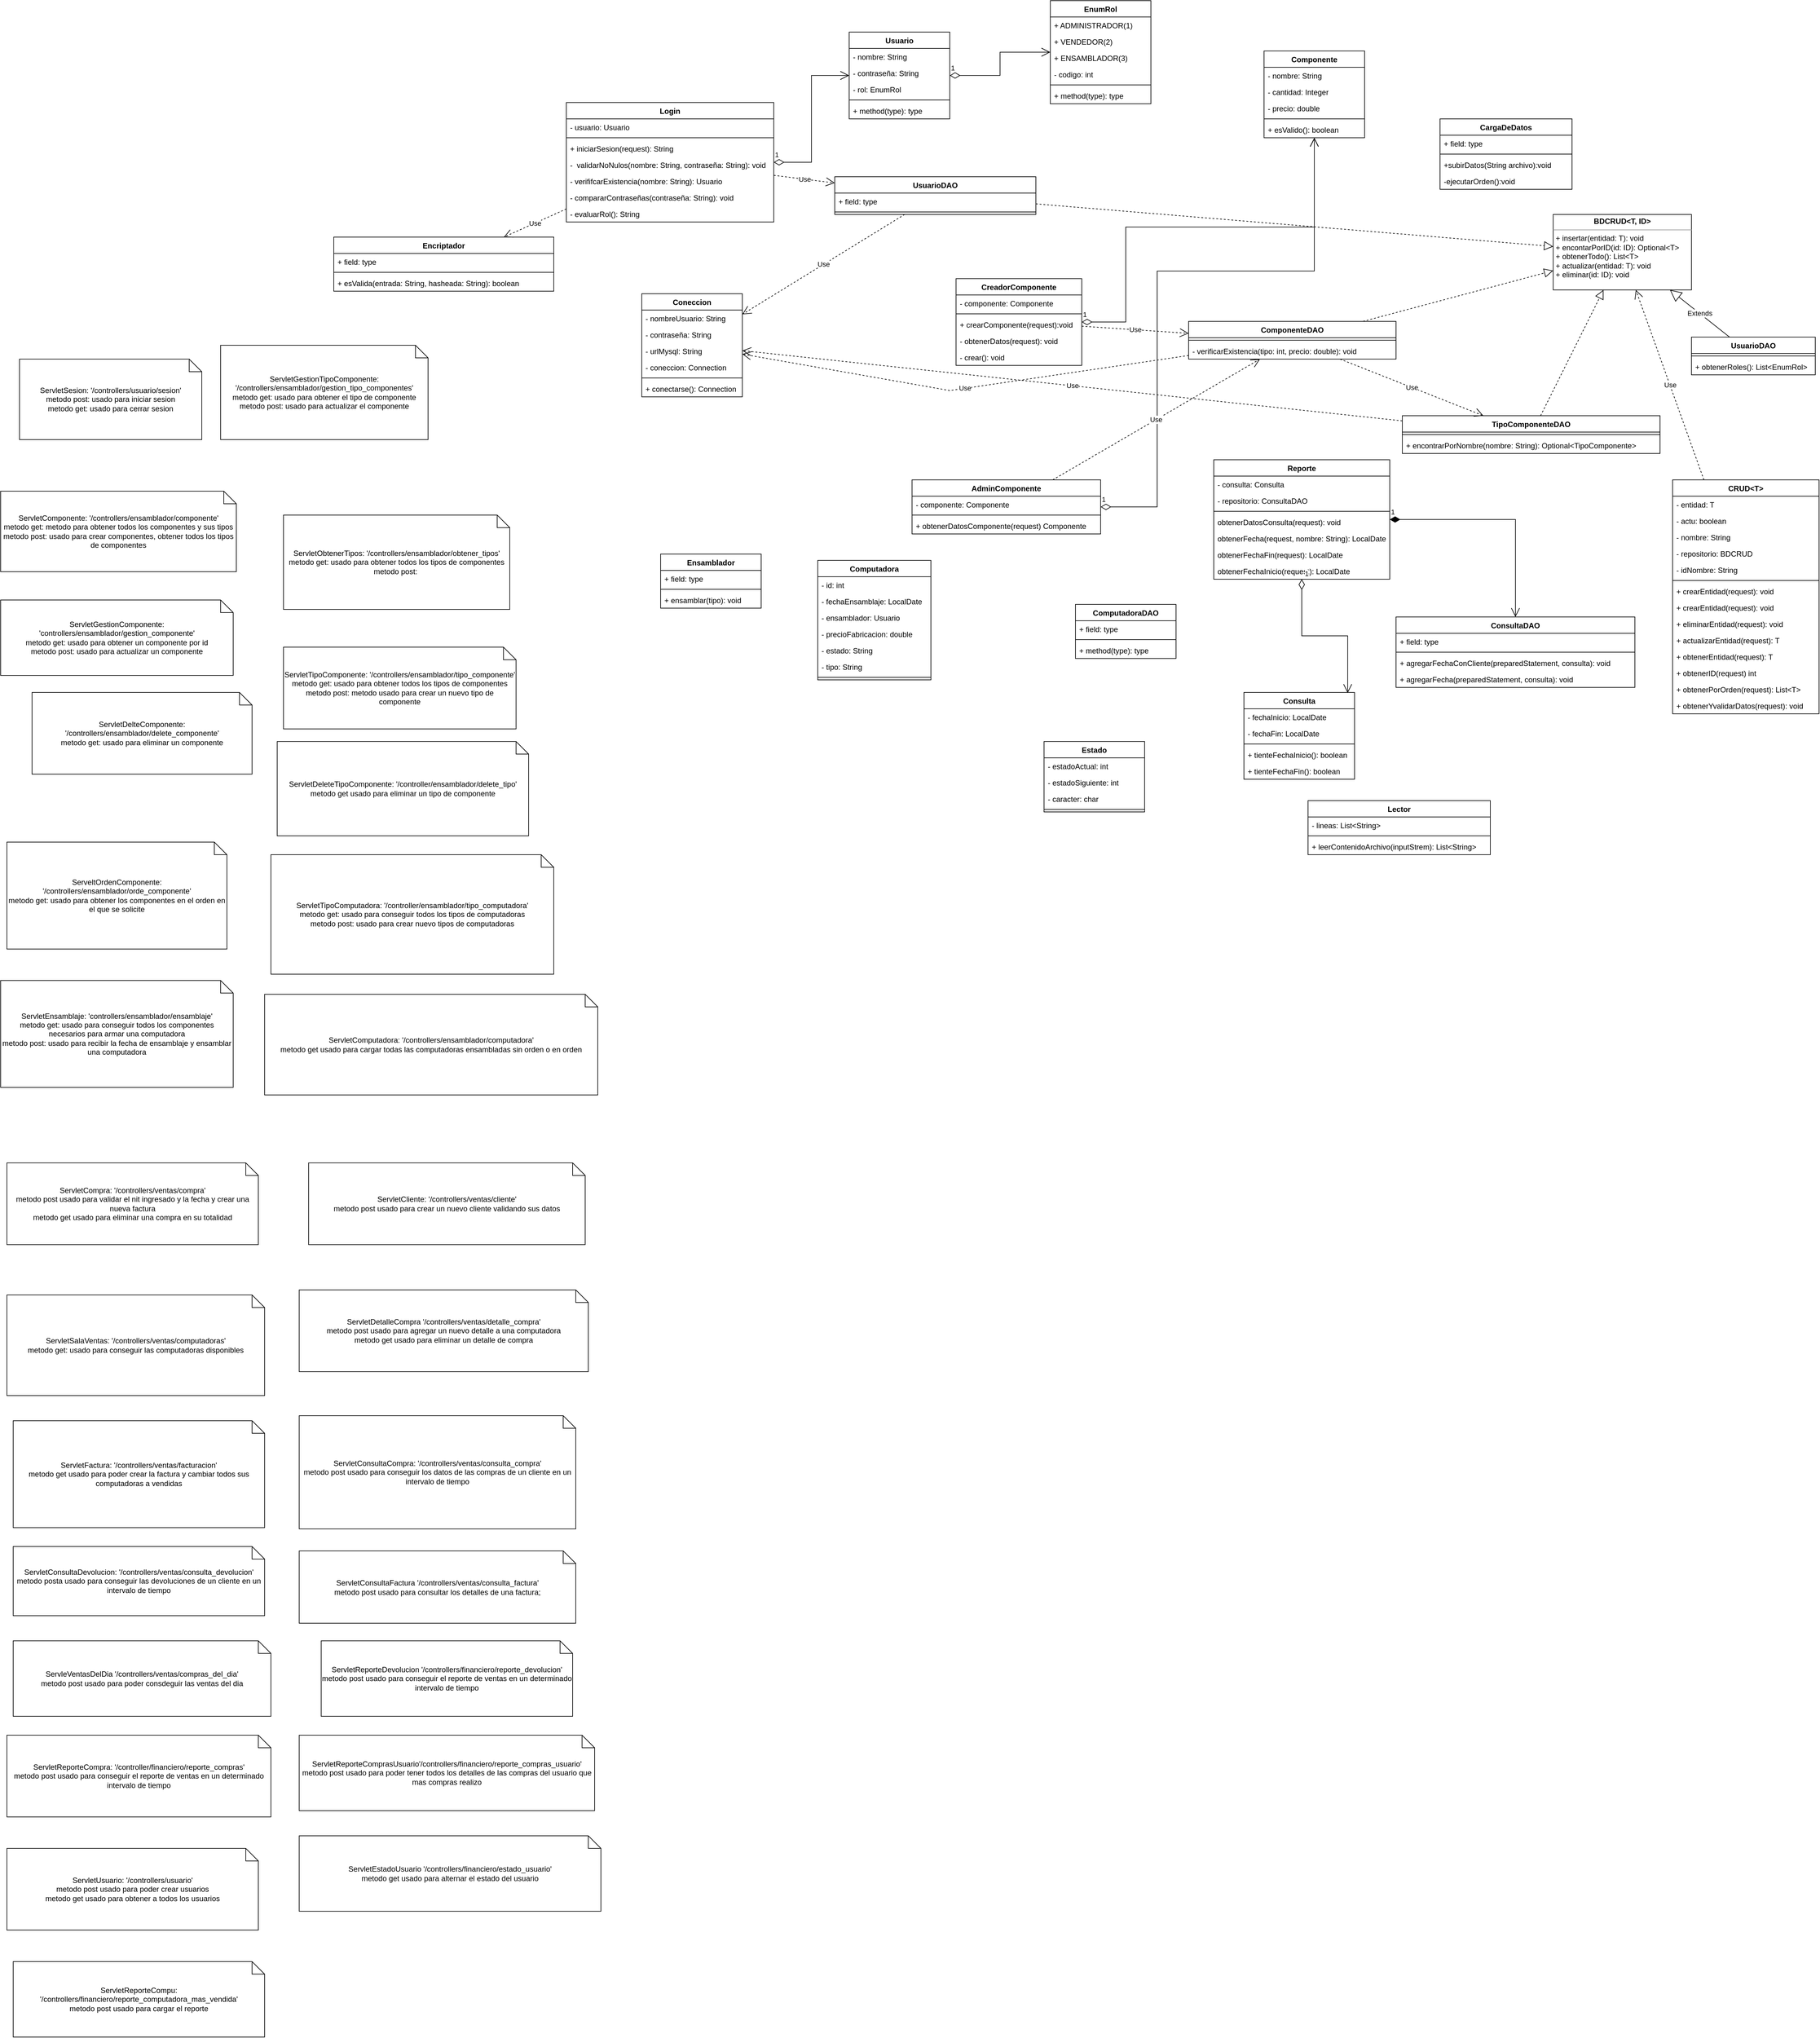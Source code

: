 <mxfile version="21.2.8" type="device">
  <diagram name="Página-1" id="rKhPCahDfmaujx9hU73u">
    <mxGraphModel dx="3876" dy="838" grid="1" gridSize="10" guides="1" tooltips="1" connect="1" arrows="1" fold="1" page="1" pageScale="1" pageWidth="827" pageHeight="1169" math="0" shadow="0">
      <root>
        <mxCell id="0" />
        <mxCell id="1" parent="0" />
        <mxCell id="RygKJM2ONQT6A-AW0maG-1" value="CargaDeDatos" style="swimlane;fontStyle=1;align=center;verticalAlign=top;childLayout=stackLayout;horizontal=1;startSize=26;horizontalStack=0;resizeParent=1;resizeParentMax=0;resizeLast=0;collapsible=1;marginBottom=0;whiteSpace=wrap;html=1;" parent="1" vertex="1">
          <mxGeometry x="550" y="238" width="210" height="112" as="geometry" />
        </mxCell>
        <mxCell id="RygKJM2ONQT6A-AW0maG-2" value="+ field: type" style="text;strokeColor=none;fillColor=none;align=left;verticalAlign=top;spacingLeft=4;spacingRight=4;overflow=hidden;rotatable=0;points=[[0,0.5],[1,0.5]];portConstraint=eastwest;whiteSpace=wrap;html=1;" parent="RygKJM2ONQT6A-AW0maG-1" vertex="1">
          <mxGeometry y="26" width="210" height="26" as="geometry" />
        </mxCell>
        <mxCell id="RygKJM2ONQT6A-AW0maG-3" value="" style="line;strokeWidth=1;fillColor=none;align=left;verticalAlign=middle;spacingTop=-1;spacingLeft=3;spacingRight=3;rotatable=0;labelPosition=right;points=[];portConstraint=eastwest;strokeColor=inherit;" parent="RygKJM2ONQT6A-AW0maG-1" vertex="1">
          <mxGeometry y="52" width="210" height="8" as="geometry" />
        </mxCell>
        <mxCell id="RygKJM2ONQT6A-AW0maG-4" value="+subirDatos(String archivo):void" style="text;strokeColor=none;fillColor=none;align=left;verticalAlign=top;spacingLeft=4;spacingRight=4;overflow=hidden;rotatable=0;points=[[0,0.5],[1,0.5]];portConstraint=eastwest;whiteSpace=wrap;html=1;" parent="RygKJM2ONQT6A-AW0maG-1" vertex="1">
          <mxGeometry y="60" width="210" height="26" as="geometry" />
        </mxCell>
        <mxCell id="RygKJM2ONQT6A-AW0maG-5" value="-ejecutarOrden():void" style="text;strokeColor=none;fillColor=none;align=left;verticalAlign=top;spacingLeft=4;spacingRight=4;overflow=hidden;rotatable=0;points=[[0,0.5],[1,0.5]];portConstraint=eastwest;whiteSpace=wrap;html=1;" parent="RygKJM2ONQT6A-AW0maG-1" vertex="1">
          <mxGeometry y="86" width="210" height="26" as="geometry" />
        </mxCell>
        <mxCell id="RygKJM2ONQT6A-AW0maG-6" value="ComponenteDAO" style="swimlane;fontStyle=1;align=center;verticalAlign=top;childLayout=stackLayout;horizontal=1;startSize=26;horizontalStack=0;resizeParent=1;resizeParentMax=0;resizeLast=0;collapsible=1;marginBottom=0;whiteSpace=wrap;html=1;" parent="1" vertex="1">
          <mxGeometry x="150" y="560" width="330" height="60" as="geometry" />
        </mxCell>
        <mxCell id="RygKJM2ONQT6A-AW0maG-8" value="" style="line;strokeWidth=1;fillColor=none;align=left;verticalAlign=middle;spacingTop=-1;spacingLeft=3;spacingRight=3;rotatable=0;labelPosition=right;points=[];portConstraint=eastwest;strokeColor=inherit;" parent="RygKJM2ONQT6A-AW0maG-6" vertex="1">
          <mxGeometry y="26" width="330" height="8" as="geometry" />
        </mxCell>
        <mxCell id="ORG10X652-MQ9dzHx9Xk-4" value="- verificarExistencia(tipo: int, precio: double): void" style="text;strokeColor=none;fillColor=none;align=left;verticalAlign=top;spacingLeft=4;spacingRight=4;overflow=hidden;rotatable=0;points=[[0,0.5],[1,0.5]];portConstraint=eastwest;whiteSpace=wrap;html=1;" parent="RygKJM2ONQT6A-AW0maG-6" vertex="1">
          <mxGeometry y="34" width="330" height="26" as="geometry" />
        </mxCell>
        <mxCell id="Tpx_iHNDTK_f0vlI3jWG-1" value="Login" style="swimlane;fontStyle=1;align=center;verticalAlign=top;childLayout=stackLayout;horizontal=1;startSize=26;horizontalStack=0;resizeParent=1;resizeParentMax=0;resizeLast=0;collapsible=1;marginBottom=0;whiteSpace=wrap;html=1;" parent="1" vertex="1">
          <mxGeometry x="-840" y="212" width="330" height="190" as="geometry" />
        </mxCell>
        <mxCell id="Tpx_iHNDTK_f0vlI3jWG-2" value="- usuario: Usuario" style="text;strokeColor=none;fillColor=none;align=left;verticalAlign=top;spacingLeft=4;spacingRight=4;overflow=hidden;rotatable=0;points=[[0,0.5],[1,0.5]];portConstraint=eastwest;whiteSpace=wrap;html=1;" parent="Tpx_iHNDTK_f0vlI3jWG-1" vertex="1">
          <mxGeometry y="26" width="330" height="26" as="geometry" />
        </mxCell>
        <mxCell id="Tpx_iHNDTK_f0vlI3jWG-3" value="" style="line;strokeWidth=1;fillColor=none;align=left;verticalAlign=middle;spacingTop=-1;spacingLeft=3;spacingRight=3;rotatable=0;labelPosition=right;points=[];portConstraint=eastwest;strokeColor=inherit;" parent="Tpx_iHNDTK_f0vlI3jWG-1" vertex="1">
          <mxGeometry y="52" width="330" height="8" as="geometry" />
        </mxCell>
        <mxCell id="Tpx_iHNDTK_f0vlI3jWG-4" value="+ iniciarSesion(request): String" style="text;strokeColor=none;fillColor=none;align=left;verticalAlign=top;spacingLeft=4;spacingRight=4;overflow=hidden;rotatable=0;points=[[0,0.5],[1,0.5]];portConstraint=eastwest;whiteSpace=wrap;html=1;" parent="Tpx_iHNDTK_f0vlI3jWG-1" vertex="1">
          <mxGeometry y="60" width="330" height="26" as="geometry" />
        </mxCell>
        <mxCell id="Tpx_iHNDTK_f0vlI3jWG-7" value="-&amp;nbsp; validarNoNulos(nombre: String, contraseña: String): void" style="text;strokeColor=none;fillColor=none;align=left;verticalAlign=top;spacingLeft=4;spacingRight=4;overflow=hidden;rotatable=0;points=[[0,0.5],[1,0.5]];portConstraint=eastwest;whiteSpace=wrap;html=1;" parent="Tpx_iHNDTK_f0vlI3jWG-1" vertex="1">
          <mxGeometry y="86" width="330" height="26" as="geometry" />
        </mxCell>
        <mxCell id="Tpx_iHNDTK_f0vlI3jWG-8" value="- verififcarExistencia(nombre: String): Usuario" style="text;strokeColor=none;fillColor=none;align=left;verticalAlign=top;spacingLeft=4;spacingRight=4;overflow=hidden;rotatable=0;points=[[0,0.5],[1,0.5]];portConstraint=eastwest;whiteSpace=wrap;html=1;" parent="Tpx_iHNDTK_f0vlI3jWG-1" vertex="1">
          <mxGeometry y="112" width="330" height="26" as="geometry" />
        </mxCell>
        <mxCell id="Tpx_iHNDTK_f0vlI3jWG-14" value="- compararContraseñas(contraseña: String): void" style="text;strokeColor=none;fillColor=none;align=left;verticalAlign=top;spacingLeft=4;spacingRight=4;overflow=hidden;rotatable=0;points=[[0,0.5],[1,0.5]];portConstraint=eastwest;whiteSpace=wrap;html=1;" parent="Tpx_iHNDTK_f0vlI3jWG-1" vertex="1">
          <mxGeometry y="138" width="330" height="26" as="geometry" />
        </mxCell>
        <mxCell id="9nGSSo5ZXdo5B9ZdRIKF-7" value="- evaluarRol(): String" style="text;strokeColor=none;fillColor=none;align=left;verticalAlign=top;spacingLeft=4;spacingRight=4;overflow=hidden;rotatable=0;points=[[0,0.5],[1,0.5]];portConstraint=eastwest;whiteSpace=wrap;html=1;" parent="Tpx_iHNDTK_f0vlI3jWG-1" vertex="1">
          <mxGeometry y="164" width="330" height="26" as="geometry" />
        </mxCell>
        <mxCell id="Tpx_iHNDTK_f0vlI3jWG-9" value="Usuario" style="swimlane;fontStyle=1;align=center;verticalAlign=top;childLayout=stackLayout;horizontal=1;startSize=26;horizontalStack=0;resizeParent=1;resizeParentMax=0;resizeLast=0;collapsible=1;marginBottom=0;whiteSpace=wrap;html=1;" parent="1" vertex="1">
          <mxGeometry x="-390" y="100" width="160" height="138" as="geometry" />
        </mxCell>
        <mxCell id="Tpx_iHNDTK_f0vlI3jWG-10" value="- nombre: String" style="text;strokeColor=none;fillColor=none;align=left;verticalAlign=top;spacingLeft=4;spacingRight=4;overflow=hidden;rotatable=0;points=[[0,0.5],[1,0.5]];portConstraint=eastwest;whiteSpace=wrap;html=1;" parent="Tpx_iHNDTK_f0vlI3jWG-9" vertex="1">
          <mxGeometry y="26" width="160" height="26" as="geometry" />
        </mxCell>
        <mxCell id="Tpx_iHNDTK_f0vlI3jWG-13" value="- contraseña: String" style="text;strokeColor=none;fillColor=none;align=left;verticalAlign=top;spacingLeft=4;spacingRight=4;overflow=hidden;rotatable=0;points=[[0,0.5],[1,0.5]];portConstraint=eastwest;whiteSpace=wrap;html=1;" parent="Tpx_iHNDTK_f0vlI3jWG-9" vertex="1">
          <mxGeometry y="52" width="160" height="26" as="geometry" />
        </mxCell>
        <mxCell id="7xkUZdUAjqEjvI4OiwNe-27" value="- rol: EnumRol" style="text;strokeColor=none;fillColor=none;align=left;verticalAlign=top;spacingLeft=4;spacingRight=4;overflow=hidden;rotatable=0;points=[[0,0.5],[1,0.5]];portConstraint=eastwest;whiteSpace=wrap;html=1;" parent="Tpx_iHNDTK_f0vlI3jWG-9" vertex="1">
          <mxGeometry y="78" width="160" height="26" as="geometry" />
        </mxCell>
        <mxCell id="Tpx_iHNDTK_f0vlI3jWG-11" value="" style="line;strokeWidth=1;fillColor=none;align=left;verticalAlign=middle;spacingTop=-1;spacingLeft=3;spacingRight=3;rotatable=0;labelPosition=right;points=[];portConstraint=eastwest;strokeColor=inherit;" parent="Tpx_iHNDTK_f0vlI3jWG-9" vertex="1">
          <mxGeometry y="104" width="160" height="8" as="geometry" />
        </mxCell>
        <mxCell id="Tpx_iHNDTK_f0vlI3jWG-12" value="+ method(type): type" style="text;strokeColor=none;fillColor=none;align=left;verticalAlign=top;spacingLeft=4;spacingRight=4;overflow=hidden;rotatable=0;points=[[0,0.5],[1,0.5]];portConstraint=eastwest;whiteSpace=wrap;html=1;" parent="Tpx_iHNDTK_f0vlI3jWG-9" vertex="1">
          <mxGeometry y="112" width="160" height="26" as="geometry" />
        </mxCell>
        <mxCell id="Tpx_iHNDTK_f0vlI3jWG-15" value="Coneccion" style="swimlane;fontStyle=1;align=center;verticalAlign=top;childLayout=stackLayout;horizontal=1;startSize=26;horizontalStack=0;resizeParent=1;resizeParentMax=0;resizeLast=0;collapsible=1;marginBottom=0;whiteSpace=wrap;html=1;" parent="1" vertex="1">
          <mxGeometry x="-720" y="516" width="160" height="164" as="geometry" />
        </mxCell>
        <mxCell id="Tpx_iHNDTK_f0vlI3jWG-16" value="- nombreUsuario: String" style="text;strokeColor=none;fillColor=none;align=left;verticalAlign=top;spacingLeft=4;spacingRight=4;overflow=hidden;rotatable=0;points=[[0,0.5],[1,0.5]];portConstraint=eastwest;whiteSpace=wrap;html=1;" parent="Tpx_iHNDTK_f0vlI3jWG-15" vertex="1">
          <mxGeometry y="26" width="160" height="26" as="geometry" />
        </mxCell>
        <mxCell id="Tpx_iHNDTK_f0vlI3jWG-19" value="- contraseña: String" style="text;strokeColor=none;fillColor=none;align=left;verticalAlign=top;spacingLeft=4;spacingRight=4;overflow=hidden;rotatable=0;points=[[0,0.5],[1,0.5]];portConstraint=eastwest;whiteSpace=wrap;html=1;" parent="Tpx_iHNDTK_f0vlI3jWG-15" vertex="1">
          <mxGeometry y="52" width="160" height="26" as="geometry" />
        </mxCell>
        <mxCell id="Tpx_iHNDTK_f0vlI3jWG-20" value="- urlMysql: String" style="text;strokeColor=none;fillColor=none;align=left;verticalAlign=top;spacingLeft=4;spacingRight=4;overflow=hidden;rotatable=0;points=[[0,0.5],[1,0.5]];portConstraint=eastwest;whiteSpace=wrap;html=1;" parent="Tpx_iHNDTK_f0vlI3jWG-15" vertex="1">
          <mxGeometry y="78" width="160" height="26" as="geometry" />
        </mxCell>
        <mxCell id="9nGSSo5ZXdo5B9ZdRIKF-1" value="- coneccion: Connection" style="text;strokeColor=none;fillColor=none;align=left;verticalAlign=top;spacingLeft=4;spacingRight=4;overflow=hidden;rotatable=0;points=[[0,0.5],[1,0.5]];portConstraint=eastwest;whiteSpace=wrap;html=1;" parent="Tpx_iHNDTK_f0vlI3jWG-15" vertex="1">
          <mxGeometry y="104" width="160" height="26" as="geometry" />
        </mxCell>
        <mxCell id="Tpx_iHNDTK_f0vlI3jWG-17" value="" style="line;strokeWidth=1;fillColor=none;align=left;verticalAlign=middle;spacingTop=-1;spacingLeft=3;spacingRight=3;rotatable=0;labelPosition=right;points=[];portConstraint=eastwest;strokeColor=inherit;" parent="Tpx_iHNDTK_f0vlI3jWG-15" vertex="1">
          <mxGeometry y="130" width="160" height="8" as="geometry" />
        </mxCell>
        <mxCell id="Tpx_iHNDTK_f0vlI3jWG-18" value="+ conectarse(): Connection" style="text;strokeColor=none;fillColor=none;align=left;verticalAlign=top;spacingLeft=4;spacingRight=4;overflow=hidden;rotatable=0;points=[[0,0.5],[1,0.5]];portConstraint=eastwest;whiteSpace=wrap;html=1;" parent="Tpx_iHNDTK_f0vlI3jWG-15" vertex="1">
          <mxGeometry y="138" width="160" height="26" as="geometry" />
        </mxCell>
        <mxCell id="Tpx_iHNDTK_f0vlI3jWG-21" value="1" style="endArrow=open;html=1;endSize=12;startArrow=diamondThin;startSize=14;startFill=0;edgeStyle=orthogonalEdgeStyle;align=left;verticalAlign=bottom;rounded=0;" parent="1" source="Tpx_iHNDTK_f0vlI3jWG-1" target="Tpx_iHNDTK_f0vlI3jWG-9" edge="1">
          <mxGeometry x="-1" y="3" relative="1" as="geometry">
            <mxPoint x="-240" y="390" as="sourcePoint" />
            <mxPoint x="-80" y="390" as="targetPoint" />
          </mxGeometry>
        </mxCell>
        <mxCell id="Tpx_iHNDTK_f0vlI3jWG-22" value="Use" style="endArrow=open;endSize=12;dashed=1;html=1;rounded=0;" parent="1" source="7xkUZdUAjqEjvI4OiwNe-40" target="Tpx_iHNDTK_f0vlI3jWG-15" edge="1">
          <mxGeometry width="160" relative="1" as="geometry">
            <mxPoint x="-240" y="390" as="sourcePoint" />
            <mxPoint x="-80" y="390" as="targetPoint" />
          </mxGeometry>
        </mxCell>
        <mxCell id="Tpx_iHNDTK_f0vlI3jWG-23" value="Componente" style="swimlane;fontStyle=1;align=center;verticalAlign=top;childLayout=stackLayout;horizontal=1;startSize=26;horizontalStack=0;resizeParent=1;resizeParentMax=0;resizeLast=0;collapsible=1;marginBottom=0;whiteSpace=wrap;html=1;" parent="1" vertex="1">
          <mxGeometry x="270" y="130" width="160" height="138" as="geometry" />
        </mxCell>
        <mxCell id="Tpx_iHNDTK_f0vlI3jWG-24" value="- nombre: String" style="text;strokeColor=none;fillColor=none;align=left;verticalAlign=top;spacingLeft=4;spacingRight=4;overflow=hidden;rotatable=0;points=[[0,0.5],[1,0.5]];portConstraint=eastwest;whiteSpace=wrap;html=1;" parent="Tpx_iHNDTK_f0vlI3jWG-23" vertex="1">
          <mxGeometry y="26" width="160" height="26" as="geometry" />
        </mxCell>
        <mxCell id="Tpx_iHNDTK_f0vlI3jWG-27" value="- cantidad: Integer" style="text;strokeColor=none;fillColor=none;align=left;verticalAlign=top;spacingLeft=4;spacingRight=4;overflow=hidden;rotatable=0;points=[[0,0.5],[1,0.5]];portConstraint=eastwest;whiteSpace=wrap;html=1;" parent="Tpx_iHNDTK_f0vlI3jWG-23" vertex="1">
          <mxGeometry y="52" width="160" height="26" as="geometry" />
        </mxCell>
        <mxCell id="Tpx_iHNDTK_f0vlI3jWG-28" value="- precio: double" style="text;strokeColor=none;fillColor=none;align=left;verticalAlign=top;spacingLeft=4;spacingRight=4;overflow=hidden;rotatable=0;points=[[0,0.5],[1,0.5]];portConstraint=eastwest;whiteSpace=wrap;html=1;" parent="Tpx_iHNDTK_f0vlI3jWG-23" vertex="1">
          <mxGeometry y="78" width="160" height="26" as="geometry" />
        </mxCell>
        <mxCell id="Tpx_iHNDTK_f0vlI3jWG-25" value="" style="line;strokeWidth=1;fillColor=none;align=left;verticalAlign=middle;spacingTop=-1;spacingLeft=3;spacingRight=3;rotatable=0;labelPosition=right;points=[];portConstraint=eastwest;strokeColor=inherit;" parent="Tpx_iHNDTK_f0vlI3jWG-23" vertex="1">
          <mxGeometry y="104" width="160" height="8" as="geometry" />
        </mxCell>
        <mxCell id="Tpx_iHNDTK_f0vlI3jWG-26" value="+ esValido(): boolean" style="text;strokeColor=none;fillColor=none;align=left;verticalAlign=top;spacingLeft=4;spacingRight=4;overflow=hidden;rotatable=0;points=[[0,0.5],[1,0.5]];portConstraint=eastwest;whiteSpace=wrap;html=1;" parent="Tpx_iHNDTK_f0vlI3jWG-23" vertex="1">
          <mxGeometry y="112" width="160" height="26" as="geometry" />
        </mxCell>
        <mxCell id="Tpx_iHNDTK_f0vlI3jWG-34" value="CreadorComponente" style="swimlane;fontStyle=1;align=center;verticalAlign=top;childLayout=stackLayout;horizontal=1;startSize=26;horizontalStack=0;resizeParent=1;resizeParentMax=0;resizeLast=0;collapsible=1;marginBottom=0;whiteSpace=wrap;html=1;" parent="1" vertex="1">
          <mxGeometry x="-220" y="492" width="200" height="138" as="geometry" />
        </mxCell>
        <mxCell id="Tpx_iHNDTK_f0vlI3jWG-35" value="- componente: Componente" style="text;strokeColor=none;fillColor=none;align=left;verticalAlign=top;spacingLeft=4;spacingRight=4;overflow=hidden;rotatable=0;points=[[0,0.5],[1,0.5]];portConstraint=eastwest;whiteSpace=wrap;html=1;" parent="Tpx_iHNDTK_f0vlI3jWG-34" vertex="1">
          <mxGeometry y="26" width="200" height="26" as="geometry" />
        </mxCell>
        <mxCell id="Tpx_iHNDTK_f0vlI3jWG-36" value="" style="line;strokeWidth=1;fillColor=none;align=left;verticalAlign=middle;spacingTop=-1;spacingLeft=3;spacingRight=3;rotatable=0;labelPosition=right;points=[];portConstraint=eastwest;strokeColor=inherit;" parent="Tpx_iHNDTK_f0vlI3jWG-34" vertex="1">
          <mxGeometry y="52" width="200" height="8" as="geometry" />
        </mxCell>
        <mxCell id="Tpx_iHNDTK_f0vlI3jWG-37" value="+ crearComponente(request):void" style="text;strokeColor=none;fillColor=none;align=left;verticalAlign=top;spacingLeft=4;spacingRight=4;overflow=hidden;rotatable=0;points=[[0,0.5],[1,0.5]];portConstraint=eastwest;whiteSpace=wrap;html=1;" parent="Tpx_iHNDTK_f0vlI3jWG-34" vertex="1">
          <mxGeometry y="60" width="200" height="26" as="geometry" />
        </mxCell>
        <mxCell id="7xkUZdUAjqEjvI4OiwNe-1" value="- obtenerDatos(request): void" style="text;strokeColor=none;fillColor=none;align=left;verticalAlign=top;spacingLeft=4;spacingRight=4;overflow=hidden;rotatable=0;points=[[0,0.5],[1,0.5]];portConstraint=eastwest;whiteSpace=wrap;html=1;" parent="Tpx_iHNDTK_f0vlI3jWG-34" vertex="1">
          <mxGeometry y="86" width="200" height="26" as="geometry" />
        </mxCell>
        <mxCell id="7xkUZdUAjqEjvI4OiwNe-2" value="- crear(): void" style="text;strokeColor=none;fillColor=none;align=left;verticalAlign=top;spacingLeft=4;spacingRight=4;overflow=hidden;rotatable=0;points=[[0,0.5],[1,0.5]];portConstraint=eastwest;whiteSpace=wrap;html=1;" parent="Tpx_iHNDTK_f0vlI3jWG-34" vertex="1">
          <mxGeometry y="112" width="200" height="26" as="geometry" />
        </mxCell>
        <mxCell id="7xkUZdUAjqEjvI4OiwNe-5" value="Ensamblador" style="swimlane;fontStyle=1;align=center;verticalAlign=top;childLayout=stackLayout;horizontal=1;startSize=26;horizontalStack=0;resizeParent=1;resizeParentMax=0;resizeLast=0;collapsible=1;marginBottom=0;whiteSpace=wrap;html=1;" parent="1" vertex="1">
          <mxGeometry x="-690" y="930" width="160" height="86" as="geometry" />
        </mxCell>
        <mxCell id="7xkUZdUAjqEjvI4OiwNe-6" value="+ field: type" style="text;strokeColor=none;fillColor=none;align=left;verticalAlign=top;spacingLeft=4;spacingRight=4;overflow=hidden;rotatable=0;points=[[0,0.5],[1,0.5]];portConstraint=eastwest;whiteSpace=wrap;html=1;" parent="7xkUZdUAjqEjvI4OiwNe-5" vertex="1">
          <mxGeometry y="26" width="160" height="26" as="geometry" />
        </mxCell>
        <mxCell id="7xkUZdUAjqEjvI4OiwNe-7" value="" style="line;strokeWidth=1;fillColor=none;align=left;verticalAlign=middle;spacingTop=-1;spacingLeft=3;spacingRight=3;rotatable=0;labelPosition=right;points=[];portConstraint=eastwest;strokeColor=inherit;" parent="7xkUZdUAjqEjvI4OiwNe-5" vertex="1">
          <mxGeometry y="52" width="160" height="8" as="geometry" />
        </mxCell>
        <mxCell id="7xkUZdUAjqEjvI4OiwNe-8" value="+ ensamblar(tipo): void" style="text;strokeColor=none;fillColor=none;align=left;verticalAlign=top;spacingLeft=4;spacingRight=4;overflow=hidden;rotatable=0;points=[[0,0.5],[1,0.5]];portConstraint=eastwest;whiteSpace=wrap;html=1;" parent="7xkUZdUAjqEjvI4OiwNe-5" vertex="1">
          <mxGeometry y="60" width="160" height="26" as="geometry" />
        </mxCell>
        <mxCell id="7xkUZdUAjqEjvI4OiwNe-9" value="ComputadoraDAO" style="swimlane;fontStyle=1;align=center;verticalAlign=top;childLayout=stackLayout;horizontal=1;startSize=26;horizontalStack=0;resizeParent=1;resizeParentMax=0;resizeLast=0;collapsible=1;marginBottom=0;whiteSpace=wrap;html=1;" parent="1" vertex="1">
          <mxGeometry x="-30" y="1010" width="160" height="86" as="geometry" />
        </mxCell>
        <mxCell id="7xkUZdUAjqEjvI4OiwNe-10" value="+ field: type" style="text;strokeColor=none;fillColor=none;align=left;verticalAlign=top;spacingLeft=4;spacingRight=4;overflow=hidden;rotatable=0;points=[[0,0.5],[1,0.5]];portConstraint=eastwest;whiteSpace=wrap;html=1;" parent="7xkUZdUAjqEjvI4OiwNe-9" vertex="1">
          <mxGeometry y="26" width="160" height="26" as="geometry" />
        </mxCell>
        <mxCell id="7xkUZdUAjqEjvI4OiwNe-11" value="" style="line;strokeWidth=1;fillColor=none;align=left;verticalAlign=middle;spacingTop=-1;spacingLeft=3;spacingRight=3;rotatable=0;labelPosition=right;points=[];portConstraint=eastwest;strokeColor=inherit;" parent="7xkUZdUAjqEjvI4OiwNe-9" vertex="1">
          <mxGeometry y="52" width="160" height="8" as="geometry" />
        </mxCell>
        <mxCell id="7xkUZdUAjqEjvI4OiwNe-12" value="+ method(type): type" style="text;strokeColor=none;fillColor=none;align=left;verticalAlign=top;spacingLeft=4;spacingRight=4;overflow=hidden;rotatable=0;points=[[0,0.5],[1,0.5]];portConstraint=eastwest;whiteSpace=wrap;html=1;" parent="7xkUZdUAjqEjvI4OiwNe-9" vertex="1">
          <mxGeometry y="60" width="160" height="26" as="geometry" />
        </mxCell>
        <mxCell id="7xkUZdUAjqEjvI4OiwNe-17" value="Consulta" style="swimlane;fontStyle=1;align=center;verticalAlign=top;childLayout=stackLayout;horizontal=1;startSize=26;horizontalStack=0;resizeParent=1;resizeParentMax=0;resizeLast=0;collapsible=1;marginBottom=0;whiteSpace=wrap;html=1;" parent="1" vertex="1">
          <mxGeometry x="238" y="1150" width="176" height="138" as="geometry" />
        </mxCell>
        <mxCell id="7xkUZdUAjqEjvI4OiwNe-18" value="- fechaInicio: LocalDate" style="text;strokeColor=none;fillColor=none;align=left;verticalAlign=top;spacingLeft=4;spacingRight=4;overflow=hidden;rotatable=0;points=[[0,0.5],[1,0.5]];portConstraint=eastwest;whiteSpace=wrap;html=1;" parent="7xkUZdUAjqEjvI4OiwNe-17" vertex="1">
          <mxGeometry y="26" width="176" height="26" as="geometry" />
        </mxCell>
        <mxCell id="SsOBZbvX90xvvSDaziKI-17" value="- fechaFin: LocalDate" style="text;strokeColor=none;fillColor=none;align=left;verticalAlign=top;spacingLeft=4;spacingRight=4;overflow=hidden;rotatable=0;points=[[0,0.5],[1,0.5]];portConstraint=eastwest;whiteSpace=wrap;html=1;" vertex="1" parent="7xkUZdUAjqEjvI4OiwNe-17">
          <mxGeometry y="52" width="176" height="26" as="geometry" />
        </mxCell>
        <mxCell id="7xkUZdUAjqEjvI4OiwNe-19" value="" style="line;strokeWidth=1;fillColor=none;align=left;verticalAlign=middle;spacingTop=-1;spacingLeft=3;spacingRight=3;rotatable=0;labelPosition=right;points=[];portConstraint=eastwest;strokeColor=inherit;" parent="7xkUZdUAjqEjvI4OiwNe-17" vertex="1">
          <mxGeometry y="78" width="176" height="8" as="geometry" />
        </mxCell>
        <mxCell id="7xkUZdUAjqEjvI4OiwNe-20" value="+ tienteFechaInicio(): boolean" style="text;strokeColor=none;fillColor=none;align=left;verticalAlign=top;spacingLeft=4;spacingRight=4;overflow=hidden;rotatable=0;points=[[0,0.5],[1,0.5]];portConstraint=eastwest;whiteSpace=wrap;html=1;" parent="7xkUZdUAjqEjvI4OiwNe-17" vertex="1">
          <mxGeometry y="86" width="176" height="26" as="geometry" />
        </mxCell>
        <mxCell id="SsOBZbvX90xvvSDaziKI-18" value="+ tienteFechaFin(): boolean" style="text;strokeColor=none;fillColor=none;align=left;verticalAlign=top;spacingLeft=4;spacingRight=4;overflow=hidden;rotatable=0;points=[[0,0.5],[1,0.5]];portConstraint=eastwest;whiteSpace=wrap;html=1;" vertex="1" parent="7xkUZdUAjqEjvI4OiwNe-17">
          <mxGeometry y="112" width="176" height="26" as="geometry" />
        </mxCell>
        <mxCell id="7xkUZdUAjqEjvI4OiwNe-21" value="Computadora" style="swimlane;fontStyle=1;align=center;verticalAlign=top;childLayout=stackLayout;horizontal=1;startSize=26;horizontalStack=0;resizeParent=1;resizeParentMax=0;resizeLast=0;collapsible=1;marginBottom=0;whiteSpace=wrap;html=1;" parent="1" vertex="1">
          <mxGeometry x="-440" y="940" width="180" height="190" as="geometry" />
        </mxCell>
        <mxCell id="7xkUZdUAjqEjvI4OiwNe-22" value="- id: int" style="text;strokeColor=none;fillColor=none;align=left;verticalAlign=top;spacingLeft=4;spacingRight=4;overflow=hidden;rotatable=0;points=[[0,0.5],[1,0.5]];portConstraint=eastwest;whiteSpace=wrap;html=1;" parent="7xkUZdUAjqEjvI4OiwNe-21" vertex="1">
          <mxGeometry y="26" width="180" height="26" as="geometry" />
        </mxCell>
        <mxCell id="7xkUZdUAjqEjvI4OiwNe-25" value="- fechaEnsamblaje: LocalDate" style="text;strokeColor=none;fillColor=none;align=left;verticalAlign=top;spacingLeft=4;spacingRight=4;overflow=hidden;rotatable=0;points=[[0,0.5],[1,0.5]];portConstraint=eastwest;whiteSpace=wrap;html=1;" parent="7xkUZdUAjqEjvI4OiwNe-21" vertex="1">
          <mxGeometry y="52" width="180" height="26" as="geometry" />
        </mxCell>
        <mxCell id="7xkUZdUAjqEjvI4OiwNe-28" value="- ensamblador: Usuario" style="text;strokeColor=none;fillColor=none;align=left;verticalAlign=top;spacingLeft=4;spacingRight=4;overflow=hidden;rotatable=0;points=[[0,0.5],[1,0.5]];portConstraint=eastwest;whiteSpace=wrap;html=1;" parent="7xkUZdUAjqEjvI4OiwNe-21" vertex="1">
          <mxGeometry y="78" width="180" height="26" as="geometry" />
        </mxCell>
        <mxCell id="7xkUZdUAjqEjvI4OiwNe-26" value="- precioFabricacion: double" style="text;strokeColor=none;fillColor=none;align=left;verticalAlign=top;spacingLeft=4;spacingRight=4;overflow=hidden;rotatable=0;points=[[0,0.5],[1,0.5]];portConstraint=eastwest;whiteSpace=wrap;html=1;" parent="7xkUZdUAjqEjvI4OiwNe-21" vertex="1">
          <mxGeometry y="104" width="180" height="26" as="geometry" />
        </mxCell>
        <mxCell id="7xkUZdUAjqEjvI4OiwNe-29" value="- estado: String" style="text;strokeColor=none;fillColor=none;align=left;verticalAlign=top;spacingLeft=4;spacingRight=4;overflow=hidden;rotatable=0;points=[[0,0.5],[1,0.5]];portConstraint=eastwest;whiteSpace=wrap;html=1;" parent="7xkUZdUAjqEjvI4OiwNe-21" vertex="1">
          <mxGeometry y="130" width="180" height="26" as="geometry" />
        </mxCell>
        <mxCell id="7xkUZdUAjqEjvI4OiwNe-30" value="- tipo: String" style="text;strokeColor=none;fillColor=none;align=left;verticalAlign=top;spacingLeft=4;spacingRight=4;overflow=hidden;rotatable=0;points=[[0,0.5],[1,0.5]];portConstraint=eastwest;whiteSpace=wrap;html=1;" parent="7xkUZdUAjqEjvI4OiwNe-21" vertex="1">
          <mxGeometry y="156" width="180" height="26" as="geometry" />
        </mxCell>
        <mxCell id="7xkUZdUAjqEjvI4OiwNe-23" value="" style="line;strokeWidth=1;fillColor=none;align=left;verticalAlign=middle;spacingTop=-1;spacingLeft=3;spacingRight=3;rotatable=0;labelPosition=right;points=[];portConstraint=eastwest;strokeColor=inherit;" parent="7xkUZdUAjqEjvI4OiwNe-21" vertex="1">
          <mxGeometry y="182" width="180" height="8" as="geometry" />
        </mxCell>
        <mxCell id="7xkUZdUAjqEjvI4OiwNe-31" value="EnumRol" style="swimlane;fontStyle=1;align=center;verticalAlign=top;childLayout=stackLayout;horizontal=1;startSize=26;horizontalStack=0;resizeParent=1;resizeParentMax=0;resizeLast=0;collapsible=1;marginBottom=0;whiteSpace=wrap;html=1;" parent="1" vertex="1">
          <mxGeometry x="-70" y="50" width="160" height="164" as="geometry" />
        </mxCell>
        <mxCell id="7xkUZdUAjqEjvI4OiwNe-32" value="+ ADMINISTRADOR(1)" style="text;strokeColor=none;fillColor=none;align=left;verticalAlign=top;spacingLeft=4;spacingRight=4;overflow=hidden;rotatable=0;points=[[0,0.5],[1,0.5]];portConstraint=eastwest;whiteSpace=wrap;html=1;" parent="7xkUZdUAjqEjvI4OiwNe-31" vertex="1">
          <mxGeometry y="26" width="160" height="26" as="geometry" />
        </mxCell>
        <mxCell id="7xkUZdUAjqEjvI4OiwNe-35" value="+ VENDEDOR(2)" style="text;strokeColor=none;fillColor=none;align=left;verticalAlign=top;spacingLeft=4;spacingRight=4;overflow=hidden;rotatable=0;points=[[0,0.5],[1,0.5]];portConstraint=eastwest;whiteSpace=wrap;html=1;" parent="7xkUZdUAjqEjvI4OiwNe-31" vertex="1">
          <mxGeometry y="52" width="160" height="26" as="geometry" />
        </mxCell>
        <mxCell id="7xkUZdUAjqEjvI4OiwNe-36" value="+ ENSAMBLADOR(3)" style="text;strokeColor=none;fillColor=none;align=left;verticalAlign=top;spacingLeft=4;spacingRight=4;overflow=hidden;rotatable=0;points=[[0,0.5],[1,0.5]];portConstraint=eastwest;whiteSpace=wrap;html=1;" parent="7xkUZdUAjqEjvI4OiwNe-31" vertex="1">
          <mxGeometry y="78" width="160" height="26" as="geometry" />
        </mxCell>
        <mxCell id="7xkUZdUAjqEjvI4OiwNe-37" value="- codigo: int" style="text;strokeColor=none;fillColor=none;align=left;verticalAlign=top;spacingLeft=4;spacingRight=4;overflow=hidden;rotatable=0;points=[[0,0.5],[1,0.5]];portConstraint=eastwest;whiteSpace=wrap;html=1;" parent="7xkUZdUAjqEjvI4OiwNe-31" vertex="1">
          <mxGeometry y="104" width="160" height="26" as="geometry" />
        </mxCell>
        <mxCell id="7xkUZdUAjqEjvI4OiwNe-33" value="" style="line;strokeWidth=1;fillColor=none;align=left;verticalAlign=middle;spacingTop=-1;spacingLeft=3;spacingRight=3;rotatable=0;labelPosition=right;points=[];portConstraint=eastwest;strokeColor=inherit;" parent="7xkUZdUAjqEjvI4OiwNe-31" vertex="1">
          <mxGeometry y="130" width="160" height="8" as="geometry" />
        </mxCell>
        <mxCell id="7xkUZdUAjqEjvI4OiwNe-34" value="+ method(type): type" style="text;strokeColor=none;fillColor=none;align=left;verticalAlign=top;spacingLeft=4;spacingRight=4;overflow=hidden;rotatable=0;points=[[0,0.5],[1,0.5]];portConstraint=eastwest;whiteSpace=wrap;html=1;" parent="7xkUZdUAjqEjvI4OiwNe-31" vertex="1">
          <mxGeometry y="138" width="160" height="26" as="geometry" />
        </mxCell>
        <mxCell id="7xkUZdUAjqEjvI4OiwNe-38" value="1" style="endArrow=open;html=1;endSize=12;startArrow=diamondThin;startSize=14;startFill=0;edgeStyle=orthogonalEdgeStyle;align=left;verticalAlign=bottom;rounded=0;" parent="1" source="Tpx_iHNDTK_f0vlI3jWG-9" target="7xkUZdUAjqEjvI4OiwNe-31" edge="1">
          <mxGeometry x="-1" y="3" relative="1" as="geometry">
            <mxPoint x="-310" y="340" as="sourcePoint" />
            <mxPoint x="-150" y="340" as="targetPoint" />
          </mxGeometry>
        </mxCell>
        <mxCell id="7xkUZdUAjqEjvI4OiwNe-40" value="UsuarioDAO" style="swimlane;fontStyle=1;align=center;verticalAlign=top;childLayout=stackLayout;horizontal=1;startSize=26;horizontalStack=0;resizeParent=1;resizeParentMax=0;resizeLast=0;collapsible=1;marginBottom=0;whiteSpace=wrap;html=1;" parent="1" vertex="1">
          <mxGeometry x="-413" y="330" width="320" height="60" as="geometry" />
        </mxCell>
        <mxCell id="7xkUZdUAjqEjvI4OiwNe-41" value="+ field: type" style="text;strokeColor=none;fillColor=none;align=left;verticalAlign=top;spacingLeft=4;spacingRight=4;overflow=hidden;rotatable=0;points=[[0,0.5],[1,0.5]];portConstraint=eastwest;whiteSpace=wrap;html=1;" parent="7xkUZdUAjqEjvI4OiwNe-40" vertex="1">
          <mxGeometry y="26" width="320" height="26" as="geometry" />
        </mxCell>
        <mxCell id="7xkUZdUAjqEjvI4OiwNe-42" value="" style="line;strokeWidth=1;fillColor=none;align=left;verticalAlign=middle;spacingTop=-1;spacingLeft=3;spacingRight=3;rotatable=0;labelPosition=right;points=[];portConstraint=eastwest;strokeColor=inherit;" parent="7xkUZdUAjqEjvI4OiwNe-40" vertex="1">
          <mxGeometry y="52" width="320" height="8" as="geometry" />
        </mxCell>
        <mxCell id="7xkUZdUAjqEjvI4OiwNe-44" value="Use" style="endArrow=open;endSize=12;dashed=1;html=1;rounded=0;" parent="1" source="Tpx_iHNDTK_f0vlI3jWG-1" target="7xkUZdUAjqEjvI4OiwNe-40" edge="1">
          <mxGeometry width="160" relative="1" as="geometry">
            <mxPoint x="-380" y="340" as="sourcePoint" />
            <mxPoint x="-220" y="340" as="targetPoint" />
          </mxGeometry>
        </mxCell>
        <mxCell id="9nGSSo5ZXdo5B9ZdRIKF-2" value="Encriptador" style="swimlane;fontStyle=1;align=center;verticalAlign=top;childLayout=stackLayout;horizontal=1;startSize=26;horizontalStack=0;resizeParent=1;resizeParentMax=0;resizeLast=0;collapsible=1;marginBottom=0;whiteSpace=wrap;html=1;" parent="1" vertex="1">
          <mxGeometry x="-1210" y="426" width="350" height="86" as="geometry" />
        </mxCell>
        <mxCell id="9nGSSo5ZXdo5B9ZdRIKF-3" value="+ field: type" style="text;strokeColor=none;fillColor=none;align=left;verticalAlign=top;spacingLeft=4;spacingRight=4;overflow=hidden;rotatable=0;points=[[0,0.5],[1,0.5]];portConstraint=eastwest;whiteSpace=wrap;html=1;" parent="9nGSSo5ZXdo5B9ZdRIKF-2" vertex="1">
          <mxGeometry y="26" width="350" height="26" as="geometry" />
        </mxCell>
        <mxCell id="9nGSSo5ZXdo5B9ZdRIKF-4" value="" style="line;strokeWidth=1;fillColor=none;align=left;verticalAlign=middle;spacingTop=-1;spacingLeft=3;spacingRight=3;rotatable=0;labelPosition=right;points=[];portConstraint=eastwest;strokeColor=inherit;" parent="9nGSSo5ZXdo5B9ZdRIKF-2" vertex="1">
          <mxGeometry y="52" width="350" height="8" as="geometry" />
        </mxCell>
        <mxCell id="9nGSSo5ZXdo5B9ZdRIKF-5" value="+ esValida(entrada: String, hasheada: String): boolean" style="text;strokeColor=none;fillColor=none;align=left;verticalAlign=top;spacingLeft=4;spacingRight=4;overflow=hidden;rotatable=0;points=[[0,0.5],[1,0.5]];portConstraint=eastwest;whiteSpace=wrap;html=1;" parent="9nGSSo5ZXdo5B9ZdRIKF-2" vertex="1">
          <mxGeometry y="60" width="350" height="26" as="geometry" />
        </mxCell>
        <mxCell id="9nGSSo5ZXdo5B9ZdRIKF-6" value="Use" style="endArrow=open;endSize=12;dashed=1;html=1;rounded=0;" parent="1" source="Tpx_iHNDTK_f0vlI3jWG-1" target="9nGSSo5ZXdo5B9ZdRIKF-2" edge="1">
          <mxGeometry width="160" relative="1" as="geometry">
            <mxPoint x="-870" y="430" as="sourcePoint" />
            <mxPoint x="-710" y="430" as="targetPoint" />
          </mxGeometry>
        </mxCell>
        <mxCell id="ORG10X652-MQ9dzHx9Xk-1" value="1" style="endArrow=open;html=1;endSize=12;startArrow=diamondThin;startSize=14;startFill=0;edgeStyle=orthogonalEdgeStyle;align=left;verticalAlign=bottom;rounded=0;" parent="1" source="Tpx_iHNDTK_f0vlI3jWG-34" target="Tpx_iHNDTK_f0vlI3jWG-23" edge="1">
          <mxGeometry x="-1" y="3" relative="1" as="geometry">
            <mxPoint x="-210" y="430" as="sourcePoint" />
            <mxPoint x="-50" y="430" as="targetPoint" />
            <Array as="points">
              <mxPoint x="50" y="561" />
              <mxPoint x="50" y="410" />
              <mxPoint x="350" y="410" />
            </Array>
          </mxGeometry>
        </mxCell>
        <mxCell id="ORG10X652-MQ9dzHx9Xk-2" value="Use" style="endArrow=open;endSize=12;dashed=1;html=1;rounded=0;" parent="1" source="Tpx_iHNDTK_f0vlI3jWG-34" target="RygKJM2ONQT6A-AW0maG-6" edge="1">
          <mxGeometry width="160" relative="1" as="geometry">
            <mxPoint x="-210" y="430" as="sourcePoint" />
            <mxPoint x="-50" y="430" as="targetPoint" />
          </mxGeometry>
        </mxCell>
        <mxCell id="ORG10X652-MQ9dzHx9Xk-5" value="TipoComponenteDAO" style="swimlane;fontStyle=1;align=center;verticalAlign=top;childLayout=stackLayout;horizontal=1;startSize=26;horizontalStack=0;resizeParent=1;resizeParentMax=0;resizeLast=0;collapsible=1;marginBottom=0;whiteSpace=wrap;html=1;" parent="1" vertex="1">
          <mxGeometry x="490" y="710" width="410" height="60" as="geometry" />
        </mxCell>
        <mxCell id="ORG10X652-MQ9dzHx9Xk-7" value="" style="line;strokeWidth=1;fillColor=none;align=left;verticalAlign=middle;spacingTop=-1;spacingLeft=3;spacingRight=3;rotatable=0;labelPosition=right;points=[];portConstraint=eastwest;strokeColor=inherit;" parent="ORG10X652-MQ9dzHx9Xk-5" vertex="1">
          <mxGeometry y="26" width="410" height="8" as="geometry" />
        </mxCell>
        <mxCell id="ORG10X652-MQ9dzHx9Xk-9" value="+ encontrarPorNombre(nombre: String): Optional&amp;lt;TipoComponente&amp;gt;" style="text;strokeColor=none;fillColor=none;align=left;verticalAlign=top;spacingLeft=4;spacingRight=4;overflow=hidden;rotatable=0;points=[[0,0.5],[1,0.5]];portConstraint=eastwest;whiteSpace=wrap;html=1;" parent="ORG10X652-MQ9dzHx9Xk-5" vertex="1">
          <mxGeometry y="34" width="410" height="26" as="geometry" />
        </mxCell>
        <mxCell id="ORG10X652-MQ9dzHx9Xk-10" value="Use" style="endArrow=open;endSize=12;dashed=1;html=1;rounded=0;" parent="1" source="RygKJM2ONQT6A-AW0maG-6" target="ORG10X652-MQ9dzHx9Xk-5" edge="1">
          <mxGeometry width="160" relative="1" as="geometry">
            <mxPoint x="450" y="550" as="sourcePoint" />
            <mxPoint x="610" y="550" as="targetPoint" />
          </mxGeometry>
        </mxCell>
        <mxCell id="IrHin0osXN7x8cFA2arM-1" value="AdminComponente" style="swimlane;fontStyle=1;align=center;verticalAlign=top;childLayout=stackLayout;horizontal=1;startSize=26;horizontalStack=0;resizeParent=1;resizeParentMax=0;resizeLast=0;collapsible=1;marginBottom=0;whiteSpace=wrap;html=1;" parent="1" vertex="1">
          <mxGeometry x="-290" y="812" width="300" height="86" as="geometry" />
        </mxCell>
        <mxCell id="IrHin0osXN7x8cFA2arM-2" value="- componente: Componente" style="text;strokeColor=none;fillColor=none;align=left;verticalAlign=top;spacingLeft=4;spacingRight=4;overflow=hidden;rotatable=0;points=[[0,0.5],[1,0.5]];portConstraint=eastwest;whiteSpace=wrap;html=1;" parent="IrHin0osXN7x8cFA2arM-1" vertex="1">
          <mxGeometry y="26" width="300" height="26" as="geometry" />
        </mxCell>
        <mxCell id="IrHin0osXN7x8cFA2arM-3" value="" style="line;strokeWidth=1;fillColor=none;align=left;verticalAlign=middle;spacingTop=-1;spacingLeft=3;spacingRight=3;rotatable=0;labelPosition=right;points=[];portConstraint=eastwest;strokeColor=inherit;" parent="IrHin0osXN7x8cFA2arM-1" vertex="1">
          <mxGeometry y="52" width="300" height="8" as="geometry" />
        </mxCell>
        <mxCell id="IrHin0osXN7x8cFA2arM-4" value="+ obtenerDatosComponente(request) Componente" style="text;strokeColor=none;fillColor=none;align=left;verticalAlign=top;spacingLeft=4;spacingRight=4;overflow=hidden;rotatable=0;points=[[0,0.5],[1,0.5]];portConstraint=eastwest;whiteSpace=wrap;html=1;" parent="IrHin0osXN7x8cFA2arM-1" vertex="1">
          <mxGeometry y="60" width="300" height="26" as="geometry" />
        </mxCell>
        <mxCell id="IrHin0osXN7x8cFA2arM-5" value="1" style="endArrow=open;html=1;endSize=12;startArrow=diamondThin;startSize=14;startFill=0;edgeStyle=orthogonalEdgeStyle;align=left;verticalAlign=bottom;rounded=0;" parent="1" source="IrHin0osXN7x8cFA2arM-1" target="Tpx_iHNDTK_f0vlI3jWG-23" edge="1">
          <mxGeometry x="-1" y="3" relative="1" as="geometry">
            <mxPoint x="100" y="670" as="sourcePoint" />
            <mxPoint x="260" y="670" as="targetPoint" />
            <Array as="points">
              <mxPoint x="100" y="855" />
              <mxPoint x="100" y="480" />
              <mxPoint x="350" y="480" />
            </Array>
          </mxGeometry>
        </mxCell>
        <mxCell id="IrHin0osXN7x8cFA2arM-7" value="Use" style="endArrow=open;endSize=12;dashed=1;html=1;rounded=0;" parent="1" source="IrHin0osXN7x8cFA2arM-1" target="RygKJM2ONQT6A-AW0maG-6" edge="1">
          <mxGeometry width="160" relative="1" as="geometry">
            <mxPoint x="100" y="790" as="sourcePoint" />
            <mxPoint x="260" y="790" as="targetPoint" />
          </mxGeometry>
        </mxCell>
        <mxCell id="29T1z3JDcPbWO5ECo8oS-2" value="" style="endArrow=block;dashed=1;endFill=0;endSize=12;html=1;rounded=0;" parent="1" source="RygKJM2ONQT6A-AW0maG-6" target="29T1z3JDcPbWO5ECo8oS-3" edge="1">
          <mxGeometry width="160" relative="1" as="geometry">
            <mxPoint x="450" y="550" as="sourcePoint" />
            <mxPoint x="641.977" y="452" as="targetPoint" />
          </mxGeometry>
        </mxCell>
        <mxCell id="29T1z3JDcPbWO5ECo8oS-3" value="&lt;p style=&quot;margin:0px;margin-top:4px;text-align:center;&quot;&gt;&lt;b&gt;BDCRUD&amp;lt;T, ID&amp;gt;&lt;/b&gt;&lt;/p&gt;&lt;hr size=&quot;1&quot;&gt;&lt;p style=&quot;margin:0px;margin-left:4px;&quot;&gt;+ insertar(entidad: T): void&lt;br&gt;+ encontarPorID(id: ID): Optional&amp;lt;T&amp;gt;&lt;/p&gt;&lt;p style=&quot;margin:0px;margin-left:4px;&quot;&gt;+ obtenerTodo(): List&amp;lt;T&amp;gt;&lt;/p&gt;&lt;p style=&quot;margin:0px;margin-left:4px;&quot;&gt;+ actualizar(entidad: T): void&lt;/p&gt;&lt;p style=&quot;margin:0px;margin-left:4px;&quot;&gt;+ eliminar(id: ID): void&lt;/p&gt;" style="verticalAlign=top;align=left;overflow=fill;fontSize=12;fontFamily=Helvetica;html=1;whiteSpace=wrap;" parent="1" vertex="1">
          <mxGeometry x="730" y="390" width="220" height="120" as="geometry" />
        </mxCell>
        <mxCell id="29T1z3JDcPbWO5ECo8oS-4" value="" style="endArrow=block;dashed=1;endFill=0;endSize=12;html=1;rounded=0;" parent="1" source="ORG10X652-MQ9dzHx9Xk-5" target="29T1z3JDcPbWO5ECo8oS-3" edge="1">
          <mxGeometry width="160" relative="1" as="geometry">
            <mxPoint x="450" y="550" as="sourcePoint" />
            <mxPoint x="610" y="550" as="targetPoint" />
          </mxGeometry>
        </mxCell>
        <mxCell id="29T1z3JDcPbWO5ECo8oS-5" value="" style="endArrow=block;dashed=1;endFill=0;endSize=12;html=1;rounded=0;" parent="1" source="7xkUZdUAjqEjvI4OiwNe-40" target="29T1z3JDcPbWO5ECo8oS-3" edge="1">
          <mxGeometry width="160" relative="1" as="geometry">
            <mxPoint x="140" y="550" as="sourcePoint" />
            <mxPoint x="300" y="550" as="targetPoint" />
          </mxGeometry>
        </mxCell>
        <mxCell id="29T1z3JDcPbWO5ECo8oS-6" value="Use" style="endArrow=open;endSize=12;dashed=1;html=1;rounded=0;" parent="1" source="RygKJM2ONQT6A-AW0maG-6" target="Tpx_iHNDTK_f0vlI3jWG-15" edge="1">
          <mxGeometry width="160" relative="1" as="geometry">
            <mxPoint x="-330" y="550" as="sourcePoint" />
            <mxPoint x="-170" y="550" as="targetPoint" />
            <Array as="points">
              <mxPoint x="-230" y="670" />
            </Array>
          </mxGeometry>
        </mxCell>
        <mxCell id="29T1z3JDcPbWO5ECo8oS-7" value="Use" style="endArrow=open;endSize=12;dashed=1;html=1;rounded=0;" parent="1" source="ORG10X652-MQ9dzHx9Xk-5" target="Tpx_iHNDTK_f0vlI3jWG-15" edge="1">
          <mxGeometry width="160" relative="1" as="geometry">
            <mxPoint x="-20" y="550" as="sourcePoint" />
            <mxPoint x="140" y="550" as="targetPoint" />
          </mxGeometry>
        </mxCell>
        <mxCell id="_nYkYeS6VAr2fcXQsYZm-5" value="ServletSesion: &#39;/controllers/usuario/sesion&#39;&lt;br style=&quot;border-color: var(--border-color);&quot;&gt;metodo post: usado para iniciar sesion&lt;br style=&quot;border-color: var(--border-color);&quot;&gt;metodo get: usado para cerrar sesion" style="shape=note;size=20;whiteSpace=wrap;html=1;" parent="1" vertex="1">
          <mxGeometry x="-1710" y="620" width="290" height="128" as="geometry" />
        </mxCell>
        <mxCell id="_nYkYeS6VAr2fcXQsYZm-6" value="ServletComponente: &#39;/controllers/ensamblador/componente&#39;&lt;br&gt;metodo get: metodo para obtener todos los componentes y sus tipos&lt;br&gt;metodo post: usado para crear componentes, obtener todos los tipos de componentes" style="shape=note;size=20;whiteSpace=wrap;html=1;" parent="1" vertex="1">
          <mxGeometry x="-1740" y="830" width="375" height="128" as="geometry" />
        </mxCell>
        <mxCell id="_nYkYeS6VAr2fcXQsYZm-7" value="ServletGestionComponente: &#39;controllers/ensamblador/gestion_componente&#39;&lt;br&gt;metodo get: usado para obtener un componente por id&lt;br&gt;metodo post: usado para actualizar un componente" style="shape=note;size=20;whiteSpace=wrap;html=1;" parent="1" vertex="1">
          <mxGeometry x="-1740" y="1003" width="370" height="120" as="geometry" />
        </mxCell>
        <mxCell id="_nYkYeS6VAr2fcXQsYZm-8" value="ServletGestionTipoComponente: &#39;/controllers/ensamblador/gestion_tipo_componentes&#39;&lt;br&gt;metodo get: usado para obtener el tipo de componente&lt;br&gt;metodo post: usado para actualizar el componente" style="shape=note;size=20;whiteSpace=wrap;html=1;" parent="1" vertex="1">
          <mxGeometry x="-1390" y="598" width="330" height="150" as="geometry" />
        </mxCell>
        <mxCell id="_nYkYeS6VAr2fcXQsYZm-9" value="ServletObtenerTipos: &#39;/controllers/ensamblador/obtener_tipos&#39;&lt;br&gt;metodo get: usado para obtener todos los tipos de componentes&lt;br&gt;metodo post:&amp;nbsp;" style="shape=note;size=20;whiteSpace=wrap;html=1;" parent="1" vertex="1">
          <mxGeometry x="-1290" y="868" width="360" height="150" as="geometry" />
        </mxCell>
        <mxCell id="_nYkYeS6VAr2fcXQsYZm-11" value="ServletTipoComponente: &#39;/controllers/ensamblador/tipo_componente&#39;&lt;br&gt;metodo get: usado para obtener todos los tipos de componentes&lt;br&gt;metodo post: metodo usado para crear un nuevo tipo de componente" style="shape=note;size=20;whiteSpace=wrap;html=1;" parent="1" vertex="1">
          <mxGeometry x="-1290" y="1078" width="370" height="130" as="geometry" />
        </mxCell>
        <mxCell id="_nYkYeS6VAr2fcXQsYZm-12" value="ServletDeleteTipoComponente: &#39;/controller/ensamblador/delete_tipo&#39;&lt;br&gt;metodo get usado para eliminar un tipo de componente" style="shape=note;size=20;whiteSpace=wrap;html=1;" parent="1" vertex="1">
          <mxGeometry x="-1300" y="1228" width="400" height="150" as="geometry" />
        </mxCell>
        <mxCell id="_nYkYeS6VAr2fcXQsYZm-13" value="ServletDelteComponente: &#39;/controllers/ensamblador/delete_componente&#39;&lt;br&gt;metodo get: usado para eliminar un componente" style="shape=note;size=20;whiteSpace=wrap;html=1;" parent="1" vertex="1">
          <mxGeometry x="-1690" y="1150" width="350" height="130" as="geometry" />
        </mxCell>
        <mxCell id="etE0GFW_UrLS6jIhY8d8-1" value="ServeltOrdenComponente:&lt;br&gt;&#39;/controllers/ensamblador/orde_componente&#39;&lt;br&gt;metodo get: usado para obtener los componentes en el orden en el que se solicite" style="shape=note;size=20;whiteSpace=wrap;html=1;" parent="1" vertex="1">
          <mxGeometry x="-1730" y="1388" width="350" height="170" as="geometry" />
        </mxCell>
        <mxCell id="PxGreMp8x46p8S7Uuydk-1" value="ServletTipoComputadora: &#39;/controller/ensamblador/tipo_computadora&#39;&lt;br&gt;metodo get: usado para conseguir todos los tipos de computadoras&lt;br&gt;metodo post: usado para crear nuevo tipos de computadoras" style="shape=note;size=20;whiteSpace=wrap;html=1;" parent="1" vertex="1">
          <mxGeometry x="-1310" y="1408" width="450" height="190" as="geometry" />
        </mxCell>
        <mxCell id="PxGreMp8x46p8S7Uuydk-2" value="ServletEnsamblaje: &#39;controllers/ensamblador/ensamblaje&#39;&lt;br&gt;metodo get: usado para conseguir todos los componentes necesarios para armar una computadora&lt;br&gt;metodo post: usado para recibir la fecha de ensamblaje y ensamblar una computadora" style="shape=note;size=20;whiteSpace=wrap;html=1;" parent="1" vertex="1">
          <mxGeometry x="-1740" y="1608" width="370" height="170" as="geometry" />
        </mxCell>
        <mxCell id="zlOxCNlfcE1IyjJCY6Gl-1" value="ServletComputadora: &#39;/controllers/ensamblador/computadora&#39;&lt;br&gt;metodo get usado para cargar todas las computadoras ensambladas sin orden o en orden" style="shape=note;size=20;whiteSpace=wrap;html=1;" parent="1" vertex="1">
          <mxGeometry x="-1320" y="1630" width="530" height="160" as="geometry" />
        </mxCell>
        <mxCell id="92rtvhWiW65VH8gyZdAI-1" value="ServletCompra: &#39;/controllers/ventas/compra&#39;&lt;br&gt;metodo post usado para validar el nit ingresado y la fecha y crear una nueva factura&lt;br&gt;metodo get usado para eliminar una compra en su totalidad" style="shape=note;size=20;whiteSpace=wrap;html=1;" parent="1" vertex="1">
          <mxGeometry x="-1730" y="1898" width="400" height="130" as="geometry" />
        </mxCell>
        <mxCell id="92rtvhWiW65VH8gyZdAI-2" value="ServletCliente: &#39;/controllers/ventas/cliente&#39;&lt;br&gt;metodo post usado para crear un nuevo cliente validando sus datos" style="shape=note;size=20;whiteSpace=wrap;html=1;" parent="1" vertex="1">
          <mxGeometry x="-1250" y="1898" width="440" height="130" as="geometry" />
        </mxCell>
        <mxCell id="XrWy_mZVQeFpjhzrEqjA-1" value="ServletSalaVentas: &#39;/controllers/ventas/computadoras&#39;&lt;br&gt;metodo get: usado para conseguir las computadoras disponibles" style="shape=note;size=20;whiteSpace=wrap;html=1;" parent="1" vertex="1">
          <mxGeometry x="-1730" y="2108" width="410" height="160" as="geometry" />
        </mxCell>
        <mxCell id="idbj7VE9RzJj5sz7ulV8-2" value="ServletDetalleCompra &#39;/controllers/ventas/detalle_compra&#39;&lt;br&gt;metodo post usado para agregar un nuevo detalle a una computadora&lt;br&gt;metodo get usado para eliminar un detalle de compra" style="shape=note;size=20;whiteSpace=wrap;html=1;" parent="1" vertex="1">
          <mxGeometry x="-1265" y="2100" width="460" height="130" as="geometry" />
        </mxCell>
        <mxCell id="zfUeH_8V5R826y3ERCd9-1" value="ServletFactura: &#39;/controllers/ventas/facturacion&#39;&lt;br&gt;metodo get usado para poder crear la factura y cambiar todos sus computadoras a vendidas" style="shape=note;size=20;whiteSpace=wrap;html=1;" parent="1" vertex="1">
          <mxGeometry x="-1720" y="2308" width="400" height="170" as="geometry" />
        </mxCell>
        <mxCell id="zfUeH_8V5R826y3ERCd9-2" value="ServletConsultaCompra: &#39;/controllers/ventas/consulta_compra&#39;&lt;br&gt;metodo post usado para conseguir los datos de las compras de un cliente en un intervalo de tiempo" style="shape=note;size=20;whiteSpace=wrap;html=1;" parent="1" vertex="1">
          <mxGeometry x="-1265" y="2300" width="440" height="180" as="geometry" />
        </mxCell>
        <mxCell id="yOBKZwlAI-BcJ9Z-tZ-U-1" value="ServletConsultaDevolucion: &#39;/controllers/ventas/consulta_devolucion&#39;&lt;br&gt;metodo posta usado para conseguir las devoluciones de un cliente en un intervalo de tiempo" style="shape=note;size=20;whiteSpace=wrap;html=1;" parent="1" vertex="1">
          <mxGeometry x="-1720" y="2508" width="400" height="110" as="geometry" />
        </mxCell>
        <mxCell id="yOBKZwlAI-BcJ9Z-tZ-U-2" value="ServletConsultaFactura &#39;/controllers/ventas/consulta_factura&#39;&lt;br&gt;metodo post usado para consultar los detalles de una factura;" style="shape=note;size=20;whiteSpace=wrap;html=1;" parent="1" vertex="1">
          <mxGeometry x="-1265" y="2515" width="440" height="115" as="geometry" />
        </mxCell>
        <mxCell id="yOBKZwlAI-BcJ9Z-tZ-U-3" value="ServleVentasDelDia &#39;/controllers/ventas/compras_del_dia&#39;&lt;br&gt;metodo post usado para poder consdeguir las ventas del dia" style="shape=note;size=20;whiteSpace=wrap;html=1;" parent="1" vertex="1">
          <mxGeometry x="-1720" y="2658" width="410" height="120" as="geometry" />
        </mxCell>
        <mxCell id="hmq6QEfARdEFkC9tjvNA-1" value="ServletReporteCompra: &#39;/controller/financiero/reporte_compras&#39;&lt;br&gt;metodo post usado para conseguir el reporte de ventas en un determinado intervalo de tiempo" style="shape=note;size=20;whiteSpace=wrap;html=1;" parent="1" vertex="1">
          <mxGeometry x="-1730" y="2808" width="420" height="130" as="geometry" />
        </mxCell>
        <mxCell id="hmq6QEfARdEFkC9tjvNA-2" value="ServletReporteDevolucion &#39;/controllers/financiero/reporte_devolucion&#39;&lt;br&gt;metodo post usado para conseguir el reporte de ventas en un determinado&lt;br&gt;intervalo de tiempo" style="shape=note;size=20;whiteSpace=wrap;html=1;" parent="1" vertex="1">
          <mxGeometry x="-1230" y="2658" width="400" height="120" as="geometry" />
        </mxCell>
        <mxCell id="hmq6QEfARdEFkC9tjvNA-3" value="ServletReporteComprasUsuario&#39;/controllers/financiero/reporte_compras_usuario&#39;&lt;br&gt;metodo post usado para poder tener todos los detalles de las compras del usuario que mas compras realizo" style="shape=note;size=20;whiteSpace=wrap;html=1;" parent="1" vertex="1">
          <mxGeometry x="-1265" y="2808" width="470" height="120" as="geometry" />
        </mxCell>
        <mxCell id="hmq6QEfARdEFkC9tjvNA-4" value="ServletUsuario: &#39;/controllers/usuario&#39;&lt;br&gt;metodo post usado para poder crear usuarios&lt;br&gt;metodo get usado para obtener a todos los usuarios" style="shape=note;size=20;whiteSpace=wrap;html=1;" parent="1" vertex="1">
          <mxGeometry x="-1730" y="2988" width="400" height="130" as="geometry" />
        </mxCell>
        <mxCell id="hmq6QEfARdEFkC9tjvNA-5" value="ServletEstadoUsuario &#39;/controllers/financiero/estado_usuario&#39;&lt;br&gt;metodo get usado para alternar el estado del usuario" style="shape=note;size=20;whiteSpace=wrap;html=1;" parent="1" vertex="1">
          <mxGeometry x="-1265" y="2968" width="480" height="120" as="geometry" />
        </mxCell>
        <mxCell id="BEMjfDmbQlgLLeh4UHiZ-1" value="ServletReporteCompu: &#39;/controllers/financiero/reporte_computadora_mas_vendida&#39;&lt;br&gt;metodo post usado para cargar el reporte" style="shape=note;size=20;whiteSpace=wrap;html=1;" parent="1" vertex="1">
          <mxGeometry x="-1720" y="3168" width="400" height="120" as="geometry" />
        </mxCell>
        <mxCell id="SsOBZbvX90xvvSDaziKI-1" value="CRUD&amp;lt;T&amp;gt;" style="swimlane;fontStyle=1;align=center;verticalAlign=top;childLayout=stackLayout;horizontal=1;startSize=26;horizontalStack=0;resizeParent=1;resizeParentMax=0;resizeLast=0;collapsible=1;marginBottom=0;whiteSpace=wrap;html=1;" vertex="1" parent="1">
          <mxGeometry x="920" y="812" width="233" height="372" as="geometry" />
        </mxCell>
        <mxCell id="SsOBZbvX90xvvSDaziKI-2" value="- entidad: T" style="text;strokeColor=none;fillColor=none;align=left;verticalAlign=top;spacingLeft=4;spacingRight=4;overflow=hidden;rotatable=0;points=[[0,0.5],[1,0.5]];portConstraint=eastwest;whiteSpace=wrap;html=1;" vertex="1" parent="SsOBZbvX90xvvSDaziKI-1">
          <mxGeometry y="26" width="233" height="26" as="geometry" />
        </mxCell>
        <mxCell id="SsOBZbvX90xvvSDaziKI-5" value="- actu: boolean" style="text;strokeColor=none;fillColor=none;align=left;verticalAlign=top;spacingLeft=4;spacingRight=4;overflow=hidden;rotatable=0;points=[[0,0.5],[1,0.5]];portConstraint=eastwest;whiteSpace=wrap;html=1;" vertex="1" parent="SsOBZbvX90xvvSDaziKI-1">
          <mxGeometry y="52" width="233" height="26" as="geometry" />
        </mxCell>
        <mxCell id="SsOBZbvX90xvvSDaziKI-6" value="- nombre: String" style="text;strokeColor=none;fillColor=none;align=left;verticalAlign=top;spacingLeft=4;spacingRight=4;overflow=hidden;rotatable=0;points=[[0,0.5],[1,0.5]];portConstraint=eastwest;whiteSpace=wrap;html=1;" vertex="1" parent="SsOBZbvX90xvvSDaziKI-1">
          <mxGeometry y="78" width="233" height="26" as="geometry" />
        </mxCell>
        <mxCell id="SsOBZbvX90xvvSDaziKI-7" value="- repositorio: BDCRUD" style="text;strokeColor=none;fillColor=none;align=left;verticalAlign=top;spacingLeft=4;spacingRight=4;overflow=hidden;rotatable=0;points=[[0,0.5],[1,0.5]];portConstraint=eastwest;whiteSpace=wrap;html=1;" vertex="1" parent="SsOBZbvX90xvvSDaziKI-1">
          <mxGeometry y="104" width="233" height="26" as="geometry" />
        </mxCell>
        <mxCell id="SsOBZbvX90xvvSDaziKI-8" value="- idNombre: String" style="text;strokeColor=none;fillColor=none;align=left;verticalAlign=top;spacingLeft=4;spacingRight=4;overflow=hidden;rotatable=0;points=[[0,0.5],[1,0.5]];portConstraint=eastwest;whiteSpace=wrap;html=1;" vertex="1" parent="SsOBZbvX90xvvSDaziKI-1">
          <mxGeometry y="130" width="233" height="26" as="geometry" />
        </mxCell>
        <mxCell id="SsOBZbvX90xvvSDaziKI-3" value="" style="line;strokeWidth=1;fillColor=none;align=left;verticalAlign=middle;spacingTop=-1;spacingLeft=3;spacingRight=3;rotatable=0;labelPosition=right;points=[];portConstraint=eastwest;strokeColor=inherit;" vertex="1" parent="SsOBZbvX90xvvSDaziKI-1">
          <mxGeometry y="156" width="233" height="8" as="geometry" />
        </mxCell>
        <mxCell id="SsOBZbvX90xvvSDaziKI-4" value="+ crearEntidad(request): void" style="text;strokeColor=none;fillColor=none;align=left;verticalAlign=top;spacingLeft=4;spacingRight=4;overflow=hidden;rotatable=0;points=[[0,0.5],[1,0.5]];portConstraint=eastwest;whiteSpace=wrap;html=1;" vertex="1" parent="SsOBZbvX90xvvSDaziKI-1">
          <mxGeometry y="164" width="233" height="26" as="geometry" />
        </mxCell>
        <mxCell id="SsOBZbvX90xvvSDaziKI-14" value="+ crearEntidad(request): void" style="text;strokeColor=none;fillColor=none;align=left;verticalAlign=top;spacingLeft=4;spacingRight=4;overflow=hidden;rotatable=0;points=[[0,0.5],[1,0.5]];portConstraint=eastwest;whiteSpace=wrap;html=1;" vertex="1" parent="SsOBZbvX90xvvSDaziKI-1">
          <mxGeometry y="190" width="233" height="26" as="geometry" />
        </mxCell>
        <mxCell id="SsOBZbvX90xvvSDaziKI-10" value="+ eliminarEntidad(request): void" style="text;strokeColor=none;fillColor=none;align=left;verticalAlign=top;spacingLeft=4;spacingRight=4;overflow=hidden;rotatable=0;points=[[0,0.5],[1,0.5]];portConstraint=eastwest;whiteSpace=wrap;html=1;" vertex="1" parent="SsOBZbvX90xvvSDaziKI-1">
          <mxGeometry y="216" width="233" height="26" as="geometry" />
        </mxCell>
        <mxCell id="SsOBZbvX90xvvSDaziKI-9" value="+ actualizarEntidad(request): T" style="text;strokeColor=none;fillColor=none;align=left;verticalAlign=top;spacingLeft=4;spacingRight=4;overflow=hidden;rotatable=0;points=[[0,0.5],[1,0.5]];portConstraint=eastwest;whiteSpace=wrap;html=1;" vertex="1" parent="SsOBZbvX90xvvSDaziKI-1">
          <mxGeometry y="242" width="233" height="26" as="geometry" />
        </mxCell>
        <mxCell id="SsOBZbvX90xvvSDaziKI-11" value="+ obtenerEntidad(request): T" style="text;strokeColor=none;fillColor=none;align=left;verticalAlign=top;spacingLeft=4;spacingRight=4;overflow=hidden;rotatable=0;points=[[0,0.5],[1,0.5]];portConstraint=eastwest;whiteSpace=wrap;html=1;" vertex="1" parent="SsOBZbvX90xvvSDaziKI-1">
          <mxGeometry y="268" width="233" height="26" as="geometry" />
        </mxCell>
        <mxCell id="SsOBZbvX90xvvSDaziKI-12" value="+ obtenerID(request) int" style="text;strokeColor=none;fillColor=none;align=left;verticalAlign=top;spacingLeft=4;spacingRight=4;overflow=hidden;rotatable=0;points=[[0,0.5],[1,0.5]];portConstraint=eastwest;whiteSpace=wrap;html=1;" vertex="1" parent="SsOBZbvX90xvvSDaziKI-1">
          <mxGeometry y="294" width="233" height="26" as="geometry" />
        </mxCell>
        <mxCell id="SsOBZbvX90xvvSDaziKI-13" value="+ obtenerPorOrden(request): List&amp;lt;T&amp;gt;" style="text;strokeColor=none;fillColor=none;align=left;verticalAlign=top;spacingLeft=4;spacingRight=4;overflow=hidden;rotatable=0;points=[[0,0.5],[1,0.5]];portConstraint=eastwest;whiteSpace=wrap;html=1;" vertex="1" parent="SsOBZbvX90xvvSDaziKI-1">
          <mxGeometry y="320" width="233" height="26" as="geometry" />
        </mxCell>
        <mxCell id="SsOBZbvX90xvvSDaziKI-15" value="+ obtenerYvalidarDatos(request): void" style="text;strokeColor=none;fillColor=none;align=left;verticalAlign=top;spacingLeft=4;spacingRight=4;overflow=hidden;rotatable=0;points=[[0,0.5],[1,0.5]];portConstraint=eastwest;whiteSpace=wrap;html=1;" vertex="1" parent="SsOBZbvX90xvvSDaziKI-1">
          <mxGeometry y="346" width="233" height="26" as="geometry" />
        </mxCell>
        <mxCell id="SsOBZbvX90xvvSDaziKI-16" value="Use" style="endArrow=open;endSize=12;dashed=1;html=1;rounded=0;" edge="1" parent="1" source="SsOBZbvX90xvvSDaziKI-1" target="29T1z3JDcPbWO5ECo8oS-3">
          <mxGeometry width="160" relative="1" as="geometry">
            <mxPoint x="830" y="630" as="sourcePoint" />
            <mxPoint x="990" y="630" as="targetPoint" />
          </mxGeometry>
        </mxCell>
        <mxCell id="SsOBZbvX90xvvSDaziKI-19" value="Estado" style="swimlane;fontStyle=1;align=center;verticalAlign=top;childLayout=stackLayout;horizontal=1;startSize=26;horizontalStack=0;resizeParent=1;resizeParentMax=0;resizeLast=0;collapsible=1;marginBottom=0;whiteSpace=wrap;html=1;" vertex="1" parent="1">
          <mxGeometry x="-80" y="1228" width="160" height="112" as="geometry" />
        </mxCell>
        <mxCell id="SsOBZbvX90xvvSDaziKI-20" value="- estadoActual: int" style="text;strokeColor=none;fillColor=none;align=left;verticalAlign=top;spacingLeft=4;spacingRight=4;overflow=hidden;rotatable=0;points=[[0,0.5],[1,0.5]];portConstraint=eastwest;whiteSpace=wrap;html=1;" vertex="1" parent="SsOBZbvX90xvvSDaziKI-19">
          <mxGeometry y="26" width="160" height="26" as="geometry" />
        </mxCell>
        <mxCell id="SsOBZbvX90xvvSDaziKI-24" value="- estadoSiguiente: int" style="text;strokeColor=none;fillColor=none;align=left;verticalAlign=top;spacingLeft=4;spacingRight=4;overflow=hidden;rotatable=0;points=[[0,0.5],[1,0.5]];portConstraint=eastwest;whiteSpace=wrap;html=1;" vertex="1" parent="SsOBZbvX90xvvSDaziKI-19">
          <mxGeometry y="52" width="160" height="26" as="geometry" />
        </mxCell>
        <mxCell id="SsOBZbvX90xvvSDaziKI-23" value="- caracter: char" style="text;strokeColor=none;fillColor=none;align=left;verticalAlign=top;spacingLeft=4;spacingRight=4;overflow=hidden;rotatable=0;points=[[0,0.5],[1,0.5]];portConstraint=eastwest;whiteSpace=wrap;html=1;" vertex="1" parent="SsOBZbvX90xvvSDaziKI-19">
          <mxGeometry y="78" width="160" height="26" as="geometry" />
        </mxCell>
        <mxCell id="SsOBZbvX90xvvSDaziKI-21" value="" style="line;strokeWidth=1;fillColor=none;align=left;verticalAlign=middle;spacingTop=-1;spacingLeft=3;spacingRight=3;rotatable=0;labelPosition=right;points=[];portConstraint=eastwest;strokeColor=inherit;" vertex="1" parent="SsOBZbvX90xvvSDaziKI-19">
          <mxGeometry y="104" width="160" height="8" as="geometry" />
        </mxCell>
        <mxCell id="SsOBZbvX90xvvSDaziKI-25" value="Lector" style="swimlane;fontStyle=1;align=center;verticalAlign=top;childLayout=stackLayout;horizontal=1;startSize=26;horizontalStack=0;resizeParent=1;resizeParentMax=0;resizeLast=0;collapsible=1;marginBottom=0;whiteSpace=wrap;html=1;" vertex="1" parent="1">
          <mxGeometry x="340" y="1322" width="290" height="86" as="geometry" />
        </mxCell>
        <mxCell id="SsOBZbvX90xvvSDaziKI-26" value="- lineas: List&amp;lt;String&amp;gt;" style="text;strokeColor=none;fillColor=none;align=left;verticalAlign=top;spacingLeft=4;spacingRight=4;overflow=hidden;rotatable=0;points=[[0,0.5],[1,0.5]];portConstraint=eastwest;whiteSpace=wrap;html=1;" vertex="1" parent="SsOBZbvX90xvvSDaziKI-25">
          <mxGeometry y="26" width="290" height="26" as="geometry" />
        </mxCell>
        <mxCell id="SsOBZbvX90xvvSDaziKI-27" value="" style="line;strokeWidth=1;fillColor=none;align=left;verticalAlign=middle;spacingTop=-1;spacingLeft=3;spacingRight=3;rotatable=0;labelPosition=right;points=[];portConstraint=eastwest;strokeColor=inherit;" vertex="1" parent="SsOBZbvX90xvvSDaziKI-25">
          <mxGeometry y="52" width="290" height="8" as="geometry" />
        </mxCell>
        <mxCell id="SsOBZbvX90xvvSDaziKI-28" value="+ leerContenidoArchivo(inputStrem): List&amp;lt;String&amp;gt;" style="text;strokeColor=none;fillColor=none;align=left;verticalAlign=top;spacingLeft=4;spacingRight=4;overflow=hidden;rotatable=0;points=[[0,0.5],[1,0.5]];portConstraint=eastwest;whiteSpace=wrap;html=1;" vertex="1" parent="SsOBZbvX90xvvSDaziKI-25">
          <mxGeometry y="60" width="290" height="26" as="geometry" />
        </mxCell>
        <mxCell id="SsOBZbvX90xvvSDaziKI-29" value="Reporte" style="swimlane;fontStyle=1;align=center;verticalAlign=top;childLayout=stackLayout;horizontal=1;startSize=26;horizontalStack=0;resizeParent=1;resizeParentMax=0;resizeLast=0;collapsible=1;marginBottom=0;whiteSpace=wrap;html=1;" vertex="1" parent="1">
          <mxGeometry x="190" y="780" width="280" height="190" as="geometry" />
        </mxCell>
        <mxCell id="SsOBZbvX90xvvSDaziKI-30" value="- consulta: Consulta" style="text;strokeColor=none;fillColor=none;align=left;verticalAlign=top;spacingLeft=4;spacingRight=4;overflow=hidden;rotatable=0;points=[[0,0.5],[1,0.5]];portConstraint=eastwest;whiteSpace=wrap;html=1;" vertex="1" parent="SsOBZbvX90xvvSDaziKI-29">
          <mxGeometry y="26" width="280" height="26" as="geometry" />
        </mxCell>
        <mxCell id="SsOBZbvX90xvvSDaziKI-34" value="- repositorio: ConsultaDAO" style="text;strokeColor=none;fillColor=none;align=left;verticalAlign=top;spacingLeft=4;spacingRight=4;overflow=hidden;rotatable=0;points=[[0,0.5],[1,0.5]];portConstraint=eastwest;whiteSpace=wrap;html=1;" vertex="1" parent="SsOBZbvX90xvvSDaziKI-29">
          <mxGeometry y="52" width="280" height="26" as="geometry" />
        </mxCell>
        <mxCell id="SsOBZbvX90xvvSDaziKI-31" value="" style="line;strokeWidth=1;fillColor=none;align=left;verticalAlign=middle;spacingTop=-1;spacingLeft=3;spacingRight=3;rotatable=0;labelPosition=right;points=[];portConstraint=eastwest;strokeColor=inherit;" vertex="1" parent="SsOBZbvX90xvvSDaziKI-29">
          <mxGeometry y="78" width="280" height="8" as="geometry" />
        </mxCell>
        <mxCell id="SsOBZbvX90xvvSDaziKI-32" value="obtenerDatosConsulta(request): void" style="text;strokeColor=none;fillColor=none;align=left;verticalAlign=top;spacingLeft=4;spacingRight=4;overflow=hidden;rotatable=0;points=[[0,0.5],[1,0.5]];portConstraint=eastwest;whiteSpace=wrap;html=1;" vertex="1" parent="SsOBZbvX90xvvSDaziKI-29">
          <mxGeometry y="86" width="280" height="26" as="geometry" />
        </mxCell>
        <mxCell id="SsOBZbvX90xvvSDaziKI-35" value="obtenerFecha(request, nombre: String): LocalDate" style="text;strokeColor=none;fillColor=none;align=left;verticalAlign=top;spacingLeft=4;spacingRight=4;overflow=hidden;rotatable=0;points=[[0,0.5],[1,0.5]];portConstraint=eastwest;whiteSpace=wrap;html=1;" vertex="1" parent="SsOBZbvX90xvvSDaziKI-29">
          <mxGeometry y="112" width="280" height="26" as="geometry" />
        </mxCell>
        <mxCell id="SsOBZbvX90xvvSDaziKI-37" value="obtenerFechaFin(request): LocalDate" style="text;strokeColor=none;fillColor=none;align=left;verticalAlign=top;spacingLeft=4;spacingRight=4;overflow=hidden;rotatable=0;points=[[0,0.5],[1,0.5]];portConstraint=eastwest;whiteSpace=wrap;html=1;" vertex="1" parent="SsOBZbvX90xvvSDaziKI-29">
          <mxGeometry y="138" width="280" height="26" as="geometry" />
        </mxCell>
        <mxCell id="SsOBZbvX90xvvSDaziKI-36" value="obtenerFechaInicio(request): LocalDate" style="text;strokeColor=none;fillColor=none;align=left;verticalAlign=top;spacingLeft=4;spacingRight=4;overflow=hidden;rotatable=0;points=[[0,0.5],[1,0.5]];portConstraint=eastwest;whiteSpace=wrap;html=1;" vertex="1" parent="SsOBZbvX90xvvSDaziKI-29">
          <mxGeometry y="164" width="280" height="26" as="geometry" />
        </mxCell>
        <mxCell id="SsOBZbvX90xvvSDaziKI-33" value="1" style="endArrow=open;html=1;endSize=12;startArrow=diamondThin;startSize=14;startFill=0;edgeStyle=orthogonalEdgeStyle;align=left;verticalAlign=bottom;rounded=0;entryX=0.938;entryY=0.007;entryDx=0;entryDy=0;entryPerimeter=0;" edge="1" parent="1" source="SsOBZbvX90xvvSDaziKI-29" target="7xkUZdUAjqEjvI4OiwNe-17">
          <mxGeometry x="-1" y="3" relative="1" as="geometry">
            <mxPoint x="280" y="990" as="sourcePoint" />
            <mxPoint x="440" y="990" as="targetPoint" />
          </mxGeometry>
        </mxCell>
        <mxCell id="SsOBZbvX90xvvSDaziKI-38" value="ConsultaDAO" style="swimlane;fontStyle=1;align=center;verticalAlign=top;childLayout=stackLayout;horizontal=1;startSize=26;horizontalStack=0;resizeParent=1;resizeParentMax=0;resizeLast=0;collapsible=1;marginBottom=0;whiteSpace=wrap;html=1;" vertex="1" parent="1">
          <mxGeometry x="480" y="1030" width="380" height="112" as="geometry" />
        </mxCell>
        <mxCell id="SsOBZbvX90xvvSDaziKI-39" value="+ field: type" style="text;strokeColor=none;fillColor=none;align=left;verticalAlign=top;spacingLeft=4;spacingRight=4;overflow=hidden;rotatable=0;points=[[0,0.5],[1,0.5]];portConstraint=eastwest;whiteSpace=wrap;html=1;" vertex="1" parent="SsOBZbvX90xvvSDaziKI-38">
          <mxGeometry y="26" width="380" height="26" as="geometry" />
        </mxCell>
        <mxCell id="SsOBZbvX90xvvSDaziKI-40" value="" style="line;strokeWidth=1;fillColor=none;align=left;verticalAlign=middle;spacingTop=-1;spacingLeft=3;spacingRight=3;rotatable=0;labelPosition=right;points=[];portConstraint=eastwest;strokeColor=inherit;" vertex="1" parent="SsOBZbvX90xvvSDaziKI-38">
          <mxGeometry y="52" width="380" height="8" as="geometry" />
        </mxCell>
        <mxCell id="SsOBZbvX90xvvSDaziKI-41" value="+ agregarFechaConCliente(preparedStatement, consulta): void" style="text;strokeColor=none;fillColor=none;align=left;verticalAlign=top;spacingLeft=4;spacingRight=4;overflow=hidden;rotatable=0;points=[[0,0.5],[1,0.5]];portConstraint=eastwest;whiteSpace=wrap;html=1;" vertex="1" parent="SsOBZbvX90xvvSDaziKI-38">
          <mxGeometry y="60" width="380" height="26" as="geometry" />
        </mxCell>
        <mxCell id="SsOBZbvX90xvvSDaziKI-42" value="+ agregarFecha(preparedStatement, consulta): void" style="text;strokeColor=none;fillColor=none;align=left;verticalAlign=top;spacingLeft=4;spacingRight=4;overflow=hidden;rotatable=0;points=[[0,0.5],[1,0.5]];portConstraint=eastwest;whiteSpace=wrap;html=1;" vertex="1" parent="SsOBZbvX90xvvSDaziKI-38">
          <mxGeometry y="86" width="380" height="26" as="geometry" />
        </mxCell>
        <mxCell id="SsOBZbvX90xvvSDaziKI-43" value="1" style="endArrow=open;html=1;endSize=12;startArrow=diamondThin;startSize=14;startFill=1;edgeStyle=orthogonalEdgeStyle;align=left;verticalAlign=bottom;rounded=0;" edge="1" parent="1" source="SsOBZbvX90xvvSDaziKI-29" target="SsOBZbvX90xvvSDaziKI-38">
          <mxGeometry x="-1" y="3" relative="1" as="geometry">
            <mxPoint x="450" y="990" as="sourcePoint" />
            <mxPoint x="610" y="990" as="targetPoint" />
          </mxGeometry>
        </mxCell>
        <mxCell id="SsOBZbvX90xvvSDaziKI-44" value="UsuarioDAO" style="swimlane;fontStyle=1;align=center;verticalAlign=top;childLayout=stackLayout;horizontal=1;startSize=26;horizontalStack=0;resizeParent=1;resizeParentMax=0;resizeLast=0;collapsible=1;marginBottom=0;whiteSpace=wrap;html=1;" vertex="1" parent="1">
          <mxGeometry x="950" y="585" width="197" height="60" as="geometry" />
        </mxCell>
        <mxCell id="SsOBZbvX90xvvSDaziKI-46" value="" style="line;strokeWidth=1;fillColor=none;align=left;verticalAlign=middle;spacingTop=-1;spacingLeft=3;spacingRight=3;rotatable=0;labelPosition=right;points=[];portConstraint=eastwest;strokeColor=inherit;" vertex="1" parent="SsOBZbvX90xvvSDaziKI-44">
          <mxGeometry y="26" width="197" height="8" as="geometry" />
        </mxCell>
        <mxCell id="SsOBZbvX90xvvSDaziKI-47" value="+ obtenerRoles(): List&amp;lt;EnumRol&amp;gt;" style="text;strokeColor=none;fillColor=none;align=left;verticalAlign=top;spacingLeft=4;spacingRight=4;overflow=hidden;rotatable=0;points=[[0,0.5],[1,0.5]];portConstraint=eastwest;whiteSpace=wrap;html=1;" vertex="1" parent="SsOBZbvX90xvvSDaziKI-44">
          <mxGeometry y="34" width="197" height="26" as="geometry" />
        </mxCell>
        <mxCell id="SsOBZbvX90xvvSDaziKI-48" value="Extends" style="endArrow=block;endSize=16;endFill=0;html=1;rounded=0;" edge="1" parent="1" source="SsOBZbvX90xvvSDaziKI-44" target="29T1z3JDcPbWO5ECo8oS-3">
          <mxGeometry width="160" relative="1" as="geometry">
            <mxPoint x="800" y="510" as="sourcePoint" />
            <mxPoint x="960" y="510" as="targetPoint" />
          </mxGeometry>
        </mxCell>
      </root>
    </mxGraphModel>
  </diagram>
</mxfile>
